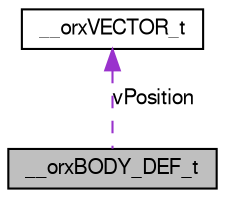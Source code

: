 digraph G
{
  bgcolor="transparent";
  edge [fontname="FreeSans",fontsize=10,labelfontname="FreeSans",labelfontsize=10];
  node [fontname="FreeSans",fontsize=10,shape=record];
  Node1 [label="__orxBODY_DEF_t",height=0.2,width=0.4,color="black", fillcolor="grey75", style="filled" fontcolor="black"];
  Node2 -> Node1 [dir=back,color="darkorchid3",fontsize=10,style="dashed",label="vPosition",fontname="FreeSans"];
  Node2 [label="__orxVECTOR_t",height=0.2,width=0.4,color="black",URL="$struct____orx_v_e_c_t_o_r__t.html"];
}
